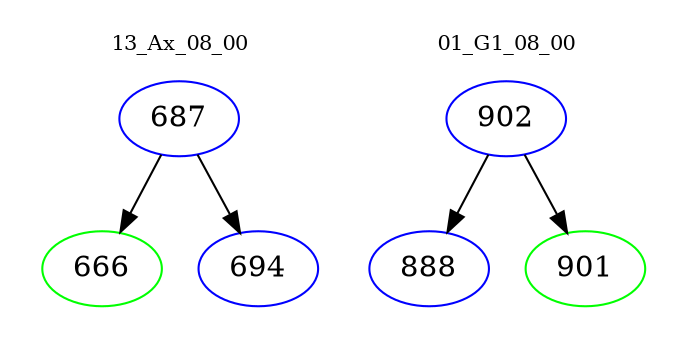 digraph{
subgraph cluster_0 {
color = white
label = "13_Ax_08_00";
fontsize=10;
T0_687 [label="687", color="blue"]
T0_687 -> T0_666 [color="black"]
T0_666 [label="666", color="green"]
T0_687 -> T0_694 [color="black"]
T0_694 [label="694", color="blue"]
}
subgraph cluster_1 {
color = white
label = "01_G1_08_00";
fontsize=10;
T1_902 [label="902", color="blue"]
T1_902 -> T1_888 [color="black"]
T1_888 [label="888", color="blue"]
T1_902 -> T1_901 [color="black"]
T1_901 [label="901", color="green"]
}
}

